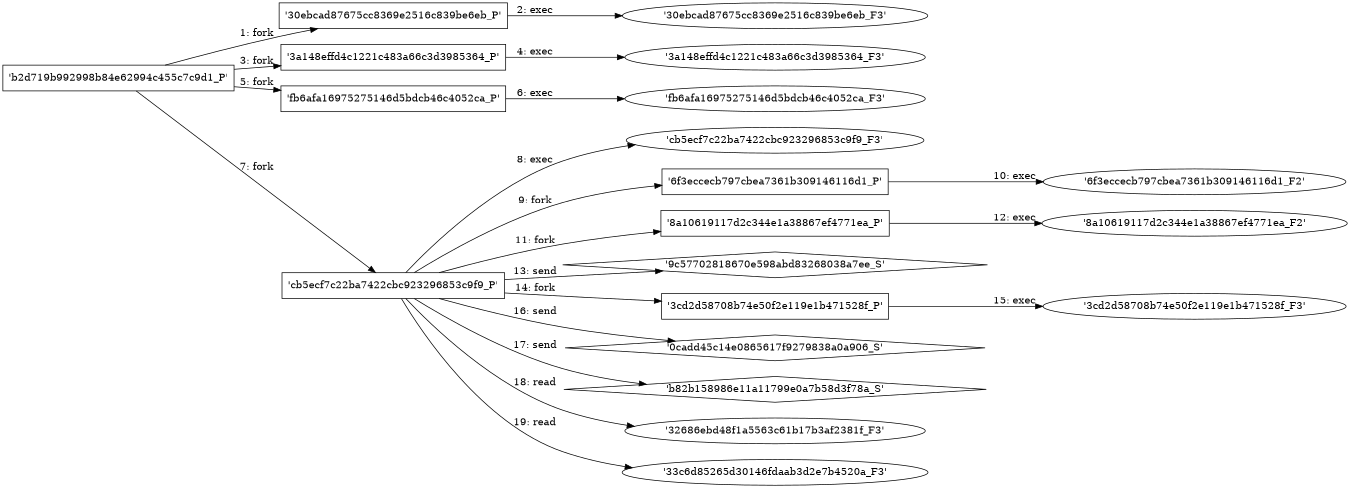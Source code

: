 digraph "D:\Learning\Paper\apt\基于CTI的攻击预警\Dataset\攻击图\ASGfromALLCTI\Threat Roundup for April 1 to April 8.dot" {
rankdir="LR"
size="9"
fixedsize="false"
splines="true"
nodesep=0.3
ranksep=0
fontsize=10
overlap="scalexy"
engine= "neato"
	"'b2d719b992998b84e62994c455c7c9d1_P'" [node_type=Process shape=box]
	"'30ebcad87675cc8369e2516c839be6eb_P'" [node_type=Process shape=box]
	"'b2d719b992998b84e62994c455c7c9d1_P'" -> "'30ebcad87675cc8369e2516c839be6eb_P'" [label="1: fork"]
	"'30ebcad87675cc8369e2516c839be6eb_P'" [node_type=Process shape=box]
	"'30ebcad87675cc8369e2516c839be6eb_F3'" [node_type=File shape=ellipse]
	"'30ebcad87675cc8369e2516c839be6eb_P'" -> "'30ebcad87675cc8369e2516c839be6eb_F3'" [label="2: exec"]
	"'b2d719b992998b84e62994c455c7c9d1_P'" [node_type=Process shape=box]
	"'3a148effd4c1221c483a66c3d3985364_P'" [node_type=Process shape=box]
	"'b2d719b992998b84e62994c455c7c9d1_P'" -> "'3a148effd4c1221c483a66c3d3985364_P'" [label="3: fork"]
	"'3a148effd4c1221c483a66c3d3985364_P'" [node_type=Process shape=box]
	"'3a148effd4c1221c483a66c3d3985364_F3'" [node_type=File shape=ellipse]
	"'3a148effd4c1221c483a66c3d3985364_P'" -> "'3a148effd4c1221c483a66c3d3985364_F3'" [label="4: exec"]
	"'b2d719b992998b84e62994c455c7c9d1_P'" [node_type=Process shape=box]
	"'fb6afa16975275146d5bdcb46c4052ca_P'" [node_type=Process shape=box]
	"'b2d719b992998b84e62994c455c7c9d1_P'" -> "'fb6afa16975275146d5bdcb46c4052ca_P'" [label="5: fork"]
	"'fb6afa16975275146d5bdcb46c4052ca_P'" [node_type=Process shape=box]
	"'fb6afa16975275146d5bdcb46c4052ca_F3'" [node_type=File shape=ellipse]
	"'fb6afa16975275146d5bdcb46c4052ca_P'" -> "'fb6afa16975275146d5bdcb46c4052ca_F3'" [label="6: exec"]
	"'b2d719b992998b84e62994c455c7c9d1_P'" [node_type=Process shape=box]
	"'cb5ecf7c22ba7422cbc923296853c9f9_P'" [node_type=Process shape=box]
	"'b2d719b992998b84e62994c455c7c9d1_P'" -> "'cb5ecf7c22ba7422cbc923296853c9f9_P'" [label="7: fork"]
	"'cb5ecf7c22ba7422cbc923296853c9f9_P'" [node_type=Process shape=box]
	"'cb5ecf7c22ba7422cbc923296853c9f9_F3'" [node_type=File shape=ellipse]
	"'cb5ecf7c22ba7422cbc923296853c9f9_P'" -> "'cb5ecf7c22ba7422cbc923296853c9f9_F3'" [label="8: exec"]
	"'cb5ecf7c22ba7422cbc923296853c9f9_P'" [node_type=Process shape=box]
	"'6f3eccecb797cbea7361b309146116d1_P'" [node_type=Process shape=box]
	"'cb5ecf7c22ba7422cbc923296853c9f9_P'" -> "'6f3eccecb797cbea7361b309146116d1_P'" [label="9: fork"]
	"'6f3eccecb797cbea7361b309146116d1_P'" [node_type=Process shape=box]
	"'6f3eccecb797cbea7361b309146116d1_F2'" [node_type=File shape=ellipse]
	"'6f3eccecb797cbea7361b309146116d1_P'" -> "'6f3eccecb797cbea7361b309146116d1_F2'" [label="10: exec"]
	"'cb5ecf7c22ba7422cbc923296853c9f9_P'" [node_type=Process shape=box]
	"'8a10619117d2c344e1a38867ef4771ea_P'" [node_type=Process shape=box]
	"'cb5ecf7c22ba7422cbc923296853c9f9_P'" -> "'8a10619117d2c344e1a38867ef4771ea_P'" [label="11: fork"]
	"'8a10619117d2c344e1a38867ef4771ea_P'" [node_type=Process shape=box]
	"'8a10619117d2c344e1a38867ef4771ea_F2'" [node_type=File shape=ellipse]
	"'8a10619117d2c344e1a38867ef4771ea_P'" -> "'8a10619117d2c344e1a38867ef4771ea_F2'" [label="12: exec"]
	"'9c57702818670e598abd83268038a7ee_S'" [node_type=Socket shape=diamond]
	"'cb5ecf7c22ba7422cbc923296853c9f9_P'" [node_type=Process shape=box]
	"'cb5ecf7c22ba7422cbc923296853c9f9_P'" -> "'9c57702818670e598abd83268038a7ee_S'" [label="13: send"]
	"'cb5ecf7c22ba7422cbc923296853c9f9_P'" [node_type=Process shape=box]
	"'3cd2d58708b74e50f2e119e1b471528f_P'" [node_type=Process shape=box]
	"'cb5ecf7c22ba7422cbc923296853c9f9_P'" -> "'3cd2d58708b74e50f2e119e1b471528f_P'" [label="14: fork"]
	"'3cd2d58708b74e50f2e119e1b471528f_P'" [node_type=Process shape=box]
	"'3cd2d58708b74e50f2e119e1b471528f_F3'" [node_type=File shape=ellipse]
	"'3cd2d58708b74e50f2e119e1b471528f_P'" -> "'3cd2d58708b74e50f2e119e1b471528f_F3'" [label="15: exec"]
	"'0cadd45c14e0865617f9279838a0a906_S'" [node_type=Socket shape=diamond]
	"'cb5ecf7c22ba7422cbc923296853c9f9_P'" [node_type=Process shape=box]
	"'cb5ecf7c22ba7422cbc923296853c9f9_P'" -> "'0cadd45c14e0865617f9279838a0a906_S'" [label="16: send"]
	"'b82b158986e11a11799e0a7b58d3f78a_S'" [node_type=Socket shape=diamond]
	"'cb5ecf7c22ba7422cbc923296853c9f9_P'" [node_type=Process shape=box]
	"'cb5ecf7c22ba7422cbc923296853c9f9_P'" -> "'b82b158986e11a11799e0a7b58d3f78a_S'" [label="17: send"]
	"'32686ebd48f1a5563c61b17b3af2381f_F3'" [node_type=file shape=ellipse]
	"'cb5ecf7c22ba7422cbc923296853c9f9_P'" [node_type=Process shape=box]
	"'cb5ecf7c22ba7422cbc923296853c9f9_P'" -> "'32686ebd48f1a5563c61b17b3af2381f_F3'" [label="18: read"]
	"'33c6d85265d30146fdaab3d2e7b4520a_F3'" [node_type=file shape=ellipse]
	"'cb5ecf7c22ba7422cbc923296853c9f9_P'" [node_type=Process shape=box]
	"'cb5ecf7c22ba7422cbc923296853c9f9_P'" -> "'33c6d85265d30146fdaab3d2e7b4520a_F3'" [label="19: read"]
}
